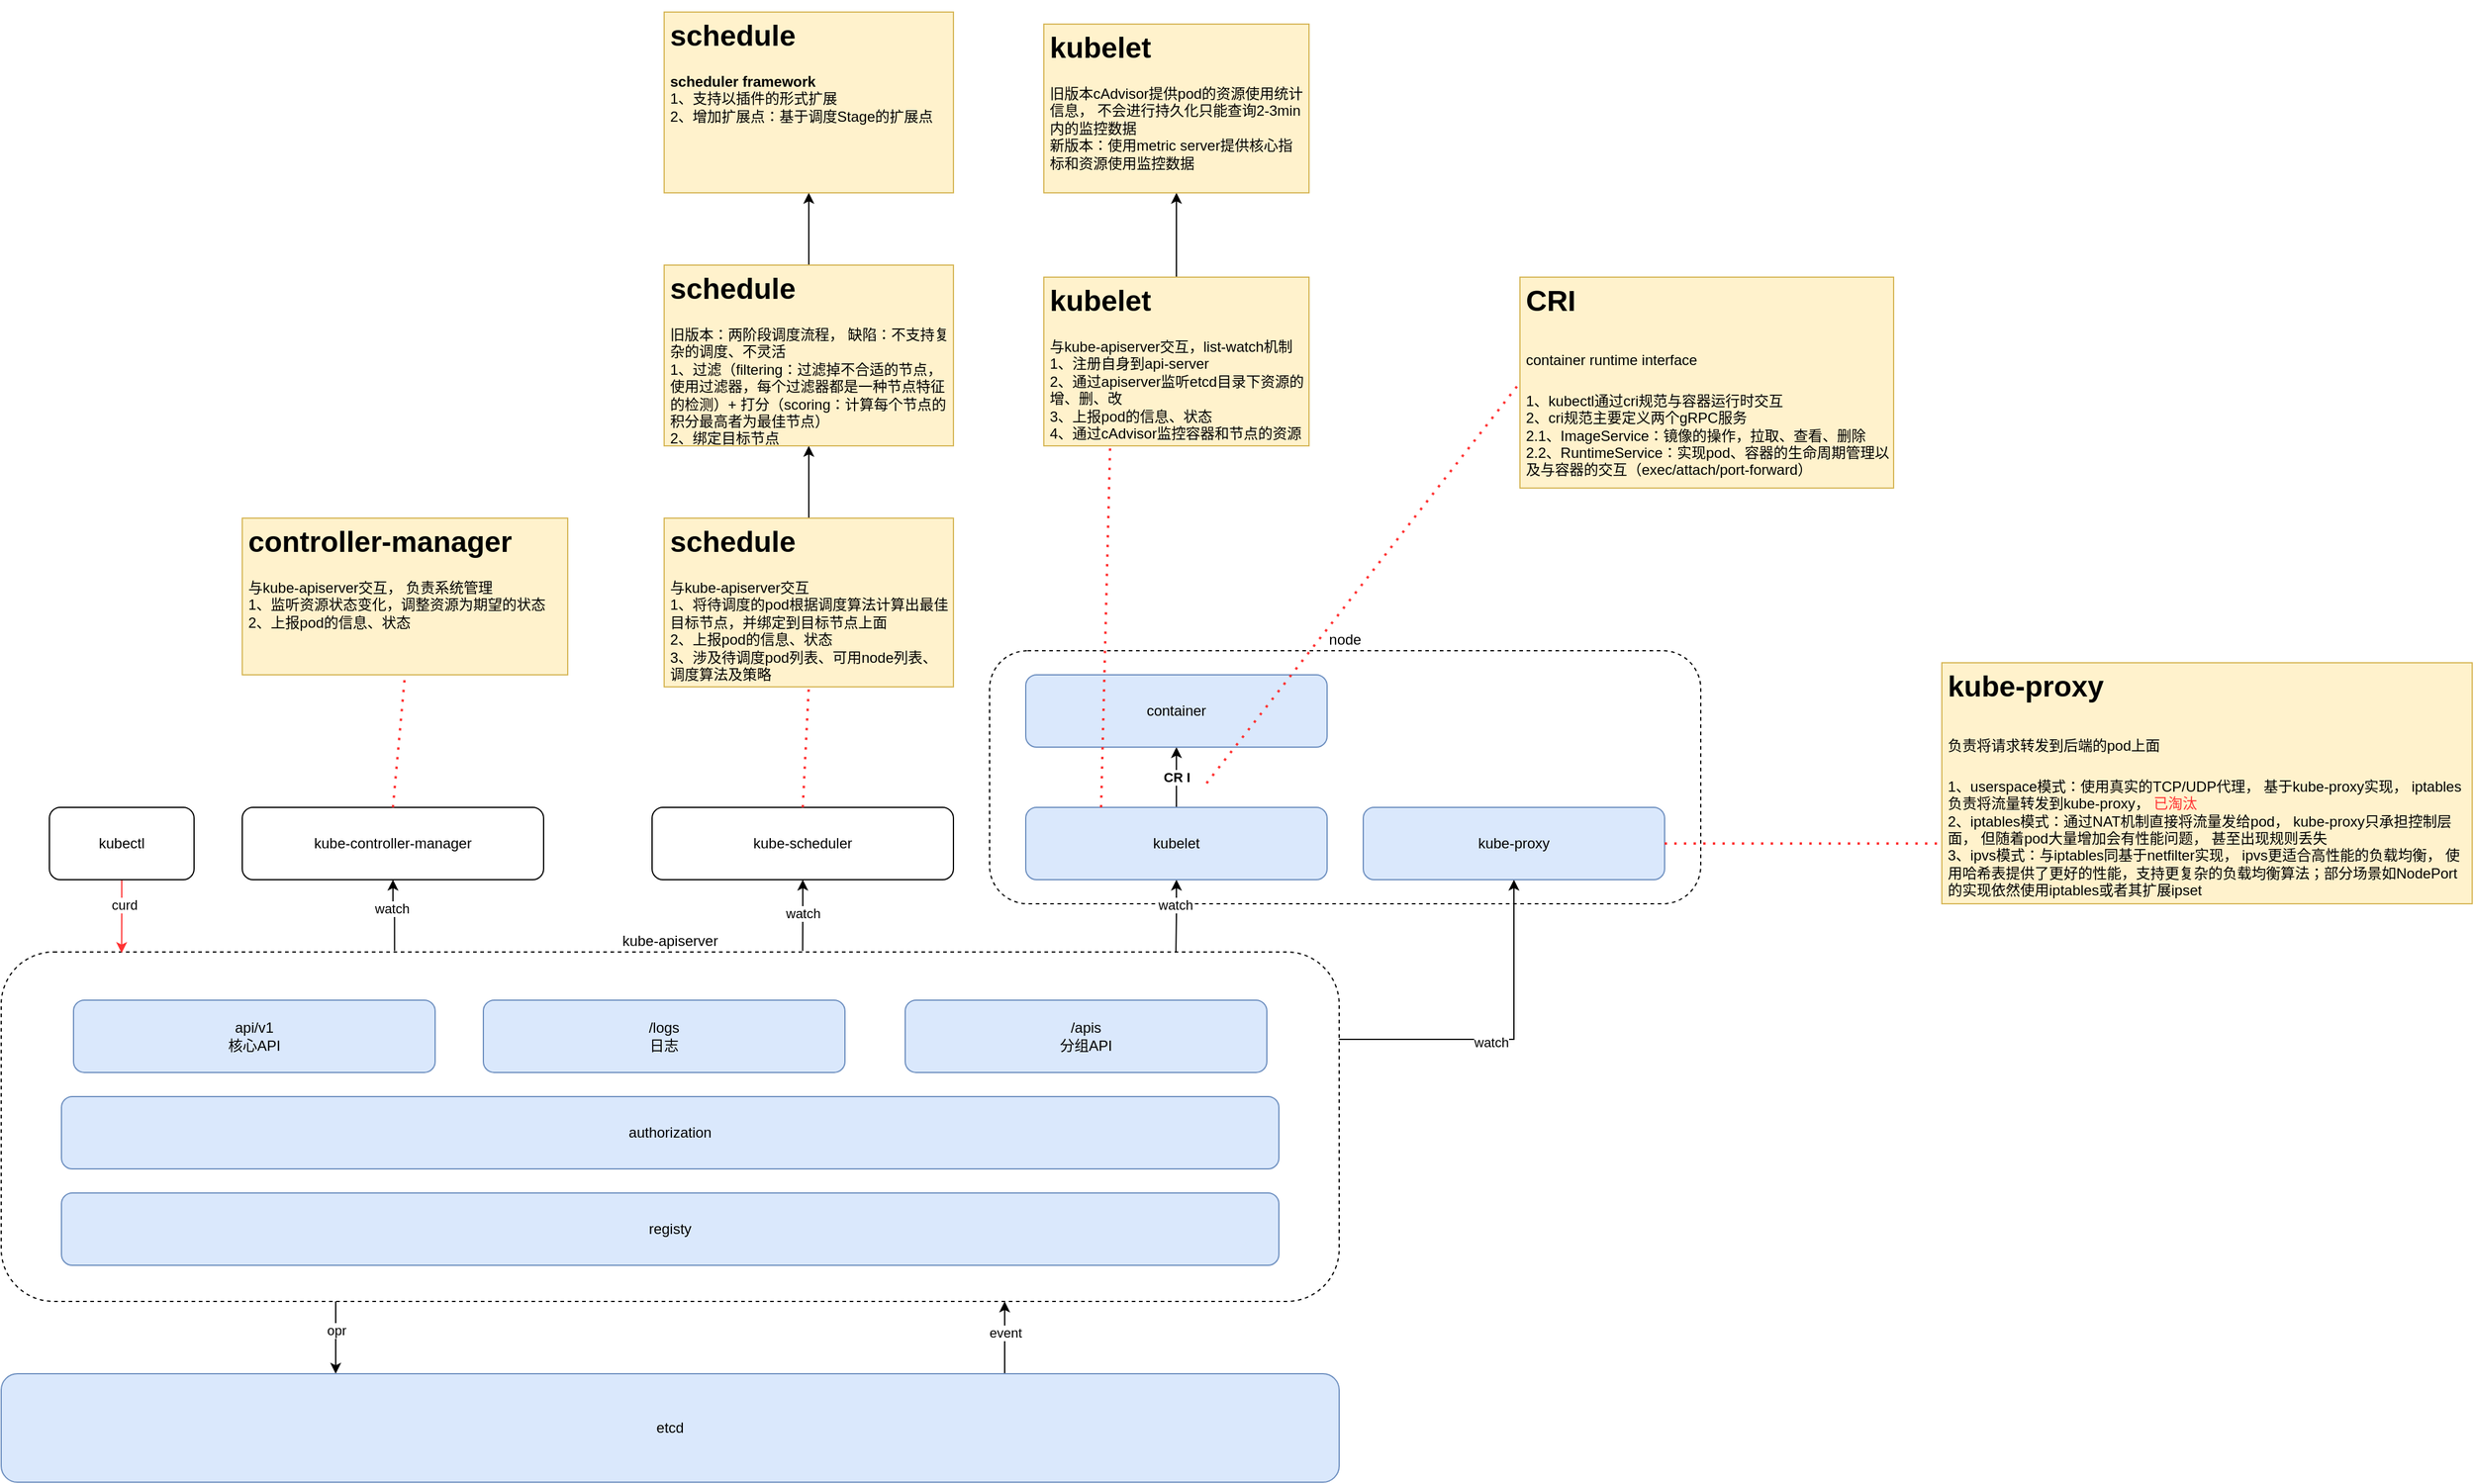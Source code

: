 <mxfile version="22.1.18" type="github">
  <diagram name="第 1 页" id="5bnzdSQ7di5Hu-kQCLIl">
    <mxGraphModel dx="2261" dy="1955" grid="1" gridSize="10" guides="1" tooltips="1" connect="1" arrows="1" fold="1" page="1" pageScale="1" pageWidth="827" pageHeight="1169" math="0" shadow="0">
      <root>
        <mxCell id="0" />
        <mxCell id="1" parent="0" />
        <mxCell id="3Vg7I-b_KU2aMFhzw3Iw-14" value="node" style="rounded=1;whiteSpace=wrap;html=1;dashed=1;labelPosition=center;verticalLabelPosition=top;align=center;verticalAlign=bottom;" vertex="1" parent="1">
          <mxGeometry x="670" y="-90" width="590" height="210" as="geometry" />
        </mxCell>
        <mxCell id="RGVM73bukpCADxqD2Ha--13" style="edgeStyle=orthogonalEdgeStyle;rounded=0;orthogonalLoop=1;jettySize=auto;html=1;exitX=0.25;exitY=1;exitDx=0;exitDy=0;entryX=0.25;entryY=0;entryDx=0;entryDy=0;" parent="1" source="v4UVJ5CE6T74EgirfSV9-5" target="v4UVJ5CE6T74EgirfSV9-4" edge="1">
          <mxGeometry relative="1" as="geometry" />
        </mxCell>
        <mxCell id="RGVM73bukpCADxqD2Ha--14" value="opr" style="edgeLabel;html=1;align=center;verticalAlign=middle;resizable=0;points=[];" parent="RGVM73bukpCADxqD2Ha--13" vertex="1" connectable="0">
          <mxGeometry x="-0.224" relative="1" as="geometry">
            <mxPoint as="offset" />
          </mxGeometry>
        </mxCell>
        <mxCell id="3Vg7I-b_KU2aMFhzw3Iw-22" style="edgeStyle=orthogonalEdgeStyle;rounded=0;orthogonalLoop=1;jettySize=auto;html=1;exitX=1;exitY=0.25;exitDx=0;exitDy=0;entryX=0.5;entryY=1;entryDx=0;entryDy=0;" edge="1" parent="1" source="v4UVJ5CE6T74EgirfSV9-5" target="3Vg7I-b_KU2aMFhzw3Iw-19">
          <mxGeometry relative="1" as="geometry" />
        </mxCell>
        <mxCell id="3Vg7I-b_KU2aMFhzw3Iw-23" value="watch" style="edgeLabel;html=1;align=center;verticalAlign=middle;resizable=0;points=[];" vertex="1" connectable="0" parent="3Vg7I-b_KU2aMFhzw3Iw-22">
          <mxGeometry x="-0.093" y="-2" relative="1" as="geometry">
            <mxPoint as="offset" />
          </mxGeometry>
        </mxCell>
        <mxCell id="v4UVJ5CE6T74EgirfSV9-5" value="kube-apiserver" style="rounded=1;whiteSpace=wrap;html=1;dashed=1;labelPosition=center;verticalLabelPosition=top;align=center;verticalAlign=bottom;" parent="1" vertex="1">
          <mxGeometry x="-150" y="160" width="1110" height="290" as="geometry" />
        </mxCell>
        <mxCell id="v4UVJ5CE6T74EgirfSV9-1" value="api/v1&lt;br&gt;核心API" style="rounded=1;whiteSpace=wrap;html=1;fillColor=#dae8fc;strokeColor=#6c8ebf;" parent="1" vertex="1">
          <mxGeometry x="-90" y="200" width="300" height="60" as="geometry" />
        </mxCell>
        <mxCell id="v4UVJ5CE6T74EgirfSV9-2" value="authorization" style="rounded=1;whiteSpace=wrap;html=1;fillColor=#dae8fc;strokeColor=#6c8ebf;" parent="1" vertex="1">
          <mxGeometry x="-100" y="280" width="1010" height="60" as="geometry" />
        </mxCell>
        <mxCell id="v4UVJ5CE6T74EgirfSV9-3" value="registy" style="rounded=1;whiteSpace=wrap;html=1;fillColor=#dae8fc;strokeColor=#6c8ebf;" parent="1" vertex="1">
          <mxGeometry x="-100" y="360" width="1010" height="60" as="geometry" />
        </mxCell>
        <mxCell id="RGVM73bukpCADxqD2Ha--11" style="edgeStyle=orthogonalEdgeStyle;rounded=0;orthogonalLoop=1;jettySize=auto;html=1;exitX=0.75;exitY=0;exitDx=0;exitDy=0;entryX=0.75;entryY=1;entryDx=0;entryDy=0;" parent="1" source="v4UVJ5CE6T74EgirfSV9-4" target="v4UVJ5CE6T74EgirfSV9-5" edge="1">
          <mxGeometry relative="1" as="geometry" />
        </mxCell>
        <mxCell id="RGVM73bukpCADxqD2Ha--12" value="event" style="edgeLabel;html=1;align=center;verticalAlign=middle;resizable=0;points=[];" parent="RGVM73bukpCADxqD2Ha--11" vertex="1" connectable="0">
          <mxGeometry x="0.098" relative="1" as="geometry">
            <mxPoint y="-1" as="offset" />
          </mxGeometry>
        </mxCell>
        <mxCell id="v4UVJ5CE6T74EgirfSV9-4" value="etcd" style="rounded=1;whiteSpace=wrap;html=1;fillColor=#dae8fc;strokeColor=#6c8ebf;" parent="1" vertex="1">
          <mxGeometry x="-150" y="510" width="1110" height="90" as="geometry" />
        </mxCell>
        <mxCell id="v4UVJ5CE6T74EgirfSV9-6" value="/logs&lt;br&gt;日志" style="rounded=1;whiteSpace=wrap;html=1;fillColor=#dae8fc;strokeColor=#6c8ebf;" parent="1" vertex="1">
          <mxGeometry x="250" y="200" width="300" height="60" as="geometry" />
        </mxCell>
        <mxCell id="v4UVJ5CE6T74EgirfSV9-7" value="/apis&lt;br&gt;分组API" style="rounded=1;whiteSpace=wrap;html=1;fillColor=#dae8fc;strokeColor=#6c8ebf;" parent="1" vertex="1">
          <mxGeometry x="600" y="200" width="300" height="60" as="geometry" />
        </mxCell>
        <mxCell id="RGVM73bukpCADxqD2Ha--5" style="edgeStyle=orthogonalEdgeStyle;rounded=0;orthogonalLoop=1;jettySize=auto;html=1;exitX=0.5;exitY=1;exitDx=0;exitDy=0;entryX=0.294;entryY=-0.003;entryDx=0;entryDy=0;startArrow=classic;startFill=1;endArrow=none;endFill=0;entryPerimeter=0;" parent="1" source="RGVM73bukpCADxqD2Ha--1" target="v4UVJ5CE6T74EgirfSV9-5" edge="1">
          <mxGeometry relative="1" as="geometry" />
        </mxCell>
        <mxCell id="RGVM73bukpCADxqD2Ha--10" value="watch" style="edgeLabel;html=1;align=center;verticalAlign=middle;resizable=0;points=[];" parent="RGVM73bukpCADxqD2Ha--5" vertex="1" connectable="0">
          <mxGeometry x="-0.202" y="-1" relative="1" as="geometry">
            <mxPoint as="offset" />
          </mxGeometry>
        </mxCell>
        <mxCell id="RGVM73bukpCADxqD2Ha--1" value="kube-controller-manager" style="rounded=1;whiteSpace=wrap;html=1;" parent="1" vertex="1">
          <mxGeometry x="50" y="40" width="250" height="60" as="geometry" />
        </mxCell>
        <mxCell id="RGVM73bukpCADxqD2Ha--15" style="edgeStyle=orthogonalEdgeStyle;rounded=0;orthogonalLoop=1;jettySize=auto;html=1;exitX=0.5;exitY=1;exitDx=0;exitDy=0;entryX=0.09;entryY=0.003;entryDx=0;entryDy=0;strokeColor=#FF3333;entryPerimeter=0;" parent="1" source="RGVM73bukpCADxqD2Ha--2" target="v4UVJ5CE6T74EgirfSV9-5" edge="1">
          <mxGeometry relative="1" as="geometry" />
        </mxCell>
        <mxCell id="RGVM73bukpCADxqD2Ha--16" value="curd" style="edgeLabel;html=1;align=center;verticalAlign=middle;resizable=0;points=[];" parent="RGVM73bukpCADxqD2Ha--15" vertex="1" connectable="0">
          <mxGeometry x="-0.316" y="1" relative="1" as="geometry">
            <mxPoint x="1" as="offset" />
          </mxGeometry>
        </mxCell>
        <mxCell id="RGVM73bukpCADxqD2Ha--2" value="kubectl" style="rounded=1;whiteSpace=wrap;html=1;" parent="1" vertex="1">
          <mxGeometry x="-110" y="40" width="120" height="60" as="geometry" />
        </mxCell>
        <mxCell id="RGVM73bukpCADxqD2Ha--6" style="edgeStyle=orthogonalEdgeStyle;rounded=0;orthogonalLoop=1;jettySize=auto;html=1;exitX=0.5;exitY=1;exitDx=0;exitDy=0;entryX=0.599;entryY=-0.003;entryDx=0;entryDy=0;entryPerimeter=0;startArrow=classic;startFill=1;endArrow=none;endFill=0;" parent="1" source="RGVM73bukpCADxqD2Ha--3" target="v4UVJ5CE6T74EgirfSV9-5" edge="1">
          <mxGeometry relative="1" as="geometry" />
        </mxCell>
        <mxCell id="RGVM73bukpCADxqD2Ha--8" value="watch" style="edgeLabel;html=1;align=center;verticalAlign=middle;resizable=0;points=[];" parent="RGVM73bukpCADxqD2Ha--6" vertex="1" connectable="0">
          <mxGeometry x="-0.058" relative="1" as="geometry">
            <mxPoint as="offset" />
          </mxGeometry>
        </mxCell>
        <mxCell id="RGVM73bukpCADxqD2Ha--3" value="kube-scheduler" style="rounded=1;whiteSpace=wrap;html=1;" parent="1" vertex="1">
          <mxGeometry x="390" y="40" width="250" height="60" as="geometry" />
        </mxCell>
        <mxCell id="RGVM73bukpCADxqD2Ha--7" style="edgeStyle=orthogonalEdgeStyle;rounded=0;orthogonalLoop=1;jettySize=auto;html=1;exitX=0.5;exitY=1;exitDx=0;exitDy=0;entryX=0.878;entryY=0;entryDx=0;entryDy=0;entryPerimeter=0;endArrow=none;endFill=0;startArrow=classic;startFill=1;" parent="1" source="RGVM73bukpCADxqD2Ha--4" target="v4UVJ5CE6T74EgirfSV9-5" edge="1">
          <mxGeometry relative="1" as="geometry" />
        </mxCell>
        <mxCell id="RGVM73bukpCADxqD2Ha--9" value="watch" style="edgeLabel;html=1;align=center;verticalAlign=middle;resizable=0;points=[];" parent="RGVM73bukpCADxqD2Ha--7" vertex="1" connectable="0">
          <mxGeometry x="-0.323" y="-1" relative="1" as="geometry">
            <mxPoint as="offset" />
          </mxGeometry>
        </mxCell>
        <mxCell id="3Vg7I-b_KU2aMFhzw3Iw-11" style="edgeStyle=orthogonalEdgeStyle;rounded=0;orthogonalLoop=1;jettySize=auto;html=1;exitX=0.5;exitY=0;exitDx=0;exitDy=0;entryX=0.5;entryY=1;entryDx=0;entryDy=0;" edge="1" parent="1" source="RGVM73bukpCADxqD2Ha--4" target="3Vg7I-b_KU2aMFhzw3Iw-10">
          <mxGeometry relative="1" as="geometry" />
        </mxCell>
        <mxCell id="3Vg7I-b_KU2aMFhzw3Iw-12" value="&lt;b&gt;CR I&lt;/b&gt;" style="edgeLabel;html=1;align=center;verticalAlign=middle;resizable=0;points=[];" vertex="1" connectable="0" parent="3Vg7I-b_KU2aMFhzw3Iw-11">
          <mxGeometry x="-0.04" y="-1" relative="1" as="geometry">
            <mxPoint x="-1" y="-1" as="offset" />
          </mxGeometry>
        </mxCell>
        <mxCell id="RGVM73bukpCADxqD2Ha--4" value="kubelet" style="rounded=1;whiteSpace=wrap;html=1;labelPosition=center;verticalLabelPosition=middle;align=center;verticalAlign=middle;fillColor=#dae8fc;strokeColor=#6c8ebf;" parent="1" vertex="1">
          <mxGeometry x="700" y="40" width="250" height="60" as="geometry" />
        </mxCell>
        <mxCell id="3Vg7I-b_KU2aMFhzw3Iw-9" style="edgeStyle=orthogonalEdgeStyle;rounded=0;orthogonalLoop=1;jettySize=auto;html=1;exitX=0.5;exitY=0;exitDx=0;exitDy=0;entryX=0.5;entryY=1;entryDx=0;entryDy=0;" edge="1" parent="1" source="4fE5z4UuduPDfiOcLxdn-5" target="3Vg7I-b_KU2aMFhzw3Iw-8">
          <mxGeometry relative="1" as="geometry" />
        </mxCell>
        <mxCell id="4fE5z4UuduPDfiOcLxdn-5" value="&lt;h1&gt;kubelet&lt;/h1&gt;&lt;div&gt;与kube-apiserver交互，list-watch机制&lt;/div&gt;&lt;div&gt;1、注册自身到api-server&lt;/div&gt;&lt;div&gt;2、通过apiserver监听etcd目录下资源的增、删、改&lt;/div&gt;&lt;div&gt;3、上报pod的信息、状态&lt;/div&gt;&lt;div&gt;4、通过cAdvisor监控容器和节点的资源&lt;/div&gt;" style="text;html=1;strokeColor=#d6b656;fillColor=#fff2cc;spacing=5;spacingTop=-20;whiteSpace=wrap;overflow=hidden;rounded=0;" parent="1" vertex="1">
          <mxGeometry x="715" y="-400" width="220" height="140" as="geometry" />
        </mxCell>
        <mxCell id="4fE5z4UuduPDfiOcLxdn-7" value="&lt;h1&gt;controller-manager&lt;/h1&gt;&lt;div&gt;与kube-apiserver交互， 负责系统管理&lt;/div&gt;&lt;div&gt;1、监听资源状态变化，调整资源为期望的状态&lt;/div&gt;&lt;div&gt;2、上报pod的信息、状态&lt;/div&gt;" style="text;html=1;strokeColor=#d6b656;fillColor=#fff2cc;spacing=5;spacingTop=-20;whiteSpace=wrap;overflow=hidden;rounded=0;" parent="1" vertex="1">
          <mxGeometry x="50" y="-200" width="270" height="130" as="geometry" />
        </mxCell>
        <mxCell id="3Vg7I-b_KU2aMFhzw3Iw-6" style="edgeStyle=orthogonalEdgeStyle;rounded=0;orthogonalLoop=1;jettySize=auto;html=1;entryX=0.5;entryY=1;entryDx=0;entryDy=0;" edge="1" parent="1" source="4fE5z4UuduPDfiOcLxdn-8" target="3Vg7I-b_KU2aMFhzw3Iw-3">
          <mxGeometry relative="1" as="geometry" />
        </mxCell>
        <mxCell id="4fE5z4UuduPDfiOcLxdn-8" value="&lt;h1&gt;schedule&lt;/h1&gt;&lt;div&gt;与kube-apiserver交互&lt;/div&gt;&lt;div&gt;1、将待调度的pod根据调度算法计算出最佳目标节点，并绑定到目标节点上面&lt;/div&gt;&lt;div&gt;2、上报pod的信息、状态&lt;/div&gt;&lt;div&gt;3、涉及待调度pod列表、可用node列表、调度算法及策略&lt;/div&gt;" style="text;html=1;strokeColor=#d6b656;fillColor=#fff2cc;spacing=5;spacingTop=-20;whiteSpace=wrap;overflow=hidden;rounded=0;" parent="1" vertex="1">
          <mxGeometry x="400" y="-200" width="240" height="140" as="geometry" />
        </mxCell>
        <mxCell id="3Vg7I-b_KU2aMFhzw3Iw-1" value="" style="endArrow=none;dashed=1;html=1;dashPattern=1 3;strokeWidth=2;rounded=0;exitX=0.5;exitY=0;exitDx=0;exitDy=0;entryX=0.5;entryY=1;entryDx=0;entryDy=0;strokeColor=#FF3333;" edge="1" parent="1" source="RGVM73bukpCADxqD2Ha--1" target="4fE5z4UuduPDfiOcLxdn-7">
          <mxGeometry width="50" height="50" relative="1" as="geometry">
            <mxPoint x="150" y="-20" as="sourcePoint" />
            <mxPoint x="200" y="-70" as="targetPoint" />
          </mxGeometry>
        </mxCell>
        <mxCell id="3Vg7I-b_KU2aMFhzw3Iw-2" value="" style="endArrow=none;dashed=1;html=1;dashPattern=1 3;strokeWidth=2;rounded=0;exitX=0.5;exitY=0;exitDx=0;exitDy=0;entryX=0.5;entryY=1;entryDx=0;entryDy=0;strokeColor=#FF3333;" edge="1" parent="1" source="RGVM73bukpCADxqD2Ha--3" target="4fE5z4UuduPDfiOcLxdn-8">
          <mxGeometry width="50" height="50" relative="1" as="geometry">
            <mxPoint x="470" y="-20" as="sourcePoint" />
            <mxPoint x="520" y="-70" as="targetPoint" />
          </mxGeometry>
        </mxCell>
        <mxCell id="3Vg7I-b_KU2aMFhzw3Iw-7" style="edgeStyle=orthogonalEdgeStyle;rounded=0;orthogonalLoop=1;jettySize=auto;html=1;exitX=0.5;exitY=0;exitDx=0;exitDy=0;entryX=0.5;entryY=1;entryDx=0;entryDy=0;" edge="1" parent="1" source="3Vg7I-b_KU2aMFhzw3Iw-3" target="3Vg7I-b_KU2aMFhzw3Iw-5">
          <mxGeometry relative="1" as="geometry" />
        </mxCell>
        <mxCell id="3Vg7I-b_KU2aMFhzw3Iw-3" value="&lt;h1&gt;schedule&lt;/h1&gt;&lt;div&gt;&lt;span style=&quot;background-color: initial;&quot;&gt;旧版本：两阶段调度流程， 缺陷：不支持复杂的调度、不灵活&lt;/span&gt;&lt;/div&gt;&lt;div&gt;&lt;span style=&quot;background-color: initial;&quot;&gt;1、过滤（filtering：过滤掉不合适的节点，使用过滤器，每个过滤器都是一种节点特征的检测）+&amp;nbsp;&lt;/span&gt;&lt;span style=&quot;background-color: initial;&quot;&gt;打分（scoring：计算每个节点的积分最高者为最佳节点）&lt;/span&gt;&lt;/div&gt;&lt;div&gt;&lt;span style=&quot;background-color: initial;&quot;&gt;2、绑定目标节点&lt;/span&gt;&lt;/div&gt;" style="text;html=1;strokeColor=#d6b656;fillColor=#fff2cc;spacing=5;spacingTop=-20;whiteSpace=wrap;overflow=hidden;rounded=0;" vertex="1" parent="1">
          <mxGeometry x="400" y="-410" width="240" height="150" as="geometry" />
        </mxCell>
        <mxCell id="3Vg7I-b_KU2aMFhzw3Iw-5" value="&lt;h1&gt;schedule&lt;/h1&gt;&lt;div&gt;&lt;b&gt;scheduler framework&lt;/b&gt;&lt;/div&gt;&lt;div&gt;&lt;span style=&quot;background-color: initial;&quot;&gt;1、支持以插件的形式扩展&lt;/span&gt;&lt;/div&gt;&lt;div&gt;&lt;span style=&quot;background-color: initial;&quot;&gt;2、增加扩展点：基于调度Stage的扩展点&lt;/span&gt;&lt;/div&gt;" style="text;html=1;strokeColor=#d6b656;fillColor=#fff2cc;spacing=5;spacingTop=-20;whiteSpace=wrap;overflow=hidden;rounded=0;" vertex="1" parent="1">
          <mxGeometry x="400" y="-620" width="240" height="150" as="geometry" />
        </mxCell>
        <mxCell id="3Vg7I-b_KU2aMFhzw3Iw-8" value="&lt;h1&gt;kubelet&lt;/h1&gt;&lt;div&gt;旧版本cAdvisor提供pod的资源使用统计信息， 不会进行持久化只能查询2-3min内的监控数据&lt;/div&gt;&lt;div&gt;新版本：使用metric server提供核心指标和资源使用监控数据&lt;/div&gt;" style="text;html=1;strokeColor=#d6b656;fillColor=#fff2cc;spacing=5;spacingTop=-20;whiteSpace=wrap;overflow=hidden;rounded=0;" vertex="1" parent="1">
          <mxGeometry x="715" y="-610" width="220" height="140" as="geometry" />
        </mxCell>
        <mxCell id="3Vg7I-b_KU2aMFhzw3Iw-10" value="container" style="rounded=1;whiteSpace=wrap;html=1;fillColor=#dae8fc;strokeColor=#6c8ebf;" vertex="1" parent="1">
          <mxGeometry x="700" y="-70" width="250" height="60" as="geometry" />
        </mxCell>
        <mxCell id="4fE5z4UuduPDfiOcLxdn-6" value="" style="endArrow=none;dashed=1;html=1;dashPattern=1 3;strokeWidth=2;rounded=0;exitX=0.25;exitY=0;exitDx=0;exitDy=0;strokeColor=#FF3333;entryX=0.25;entryY=1;entryDx=0;entryDy=0;" parent="1" source="RGVM73bukpCADxqD2Ha--4" target="4fE5z4UuduPDfiOcLxdn-5" edge="1">
          <mxGeometry width="50" height="50" relative="1" as="geometry">
            <mxPoint x="780" y="-30" as="sourcePoint" />
            <mxPoint x="830" y="-80" as="targetPoint" />
          </mxGeometry>
        </mxCell>
        <mxCell id="3Vg7I-b_KU2aMFhzw3Iw-15" value="&lt;h1&gt;&lt;span style=&quot;background-color: initial;&quot;&gt;CRI&lt;/span&gt;&lt;/h1&gt;&lt;h1&gt;&lt;span style=&quot;font-size: 12px; font-weight: 400;&quot;&gt;container runtime interface&lt;/span&gt;&lt;/h1&gt;&lt;div&gt;1、kubectl通过cri规范与容器运行时交互&lt;/div&gt;&lt;div&gt;2、cri规范主要定义两个gRPC服务&lt;/div&gt;&lt;div&gt;2.1、ImageService：镜像的操作，拉取、查看、删除&lt;/div&gt;&lt;div&gt;2.2、RuntimeService：实现pod、容器的生命周期管理以及与容器的交互（exec/attach/port-forward）&lt;/div&gt;" style="text;html=1;strokeColor=#d6b656;fillColor=#fff2cc;spacing=5;spacingTop=-20;whiteSpace=wrap;overflow=hidden;rounded=0;" vertex="1" parent="1">
          <mxGeometry x="1110" y="-400" width="310" height="175" as="geometry" />
        </mxCell>
        <mxCell id="3Vg7I-b_KU2aMFhzw3Iw-16" value="" style="endArrow=none;dashed=1;html=1;dashPattern=1 3;strokeWidth=2;rounded=0;entryX=0;entryY=0.5;entryDx=0;entryDy=0;strokeColor=#FF3333;" edge="1" parent="1" target="3Vg7I-b_KU2aMFhzw3Iw-15">
          <mxGeometry width="50" height="50" relative="1" as="geometry">
            <mxPoint x="850" y="20" as="sourcePoint" />
            <mxPoint x="880" as="targetPoint" />
          </mxGeometry>
        </mxCell>
        <mxCell id="3Vg7I-b_KU2aMFhzw3Iw-19" value="kube-proxy" style="rounded=1;whiteSpace=wrap;html=1;labelPosition=center;verticalLabelPosition=middle;align=center;verticalAlign=middle;fillColor=#dae8fc;strokeColor=#6c8ebf;" vertex="1" parent="1">
          <mxGeometry x="980" y="40" width="250" height="60" as="geometry" />
        </mxCell>
        <mxCell id="3Vg7I-b_KU2aMFhzw3Iw-21" value="&lt;h1&gt;kube-proxy&lt;/h1&gt;&lt;h1&gt;&lt;span style=&quot;font-size: 12px; font-weight: 400;&quot;&gt;负责将请求转发到后端的pod上面&lt;/span&gt;&lt;/h1&gt;&lt;div&gt;&lt;span style=&quot;font-size: 12px; font-weight: 400;&quot;&gt;1、userspace模式：使用真实的TCP/UDP代理， 基于kube-proxy实现， iptables负责将流量转发到kube-proxy， &lt;font color=&quot;#ff3333&quot;&gt;已淘汰&lt;/font&gt;&lt;/span&gt;&lt;/div&gt;&lt;div&gt;&lt;span style=&quot;font-size: 12px; font-weight: 400;&quot;&gt;2、iptables模式：通过NAT机制直接将流量发给pod， kube-proxy只承担控制层面， 但随着pod大量增加会有性能问题， 甚至出现规则丢失&lt;/span&gt;&lt;/div&gt;&lt;div&gt;&lt;span style=&quot;font-size: 12px; font-weight: 400;&quot;&gt;3、ipvs模式：与iptables同基于netfilter实现， ipvs更适合高性能的负载均衡， 使用哈希表提供了更好的性能，支持更复杂的负载均衡算法；部分场景如NodePort的实现依然使用iptables或者其扩展ipset&lt;/span&gt;&lt;/div&gt;" style="text;html=1;strokeColor=#d6b656;fillColor=#fff2cc;spacing=5;spacingTop=-20;whiteSpace=wrap;overflow=hidden;rounded=0;" vertex="1" parent="1">
          <mxGeometry x="1460" y="-80" width="440" height="200" as="geometry" />
        </mxCell>
        <mxCell id="3Vg7I-b_KU2aMFhzw3Iw-25" value="" style="endArrow=none;dashed=1;html=1;dashPattern=1 3;strokeWidth=2;rounded=0;entryX=0;entryY=0.75;entryDx=0;entryDy=0;exitX=1;exitY=0.5;exitDx=0;exitDy=0;strokeColor=#FF3333;" edge="1" parent="1" source="3Vg7I-b_KU2aMFhzw3Iw-19" target="3Vg7I-b_KU2aMFhzw3Iw-21">
          <mxGeometry width="50" height="50" relative="1" as="geometry">
            <mxPoint x="1310" y="100" as="sourcePoint" />
            <mxPoint x="1360" y="50" as="targetPoint" />
          </mxGeometry>
        </mxCell>
      </root>
    </mxGraphModel>
  </diagram>
</mxfile>
